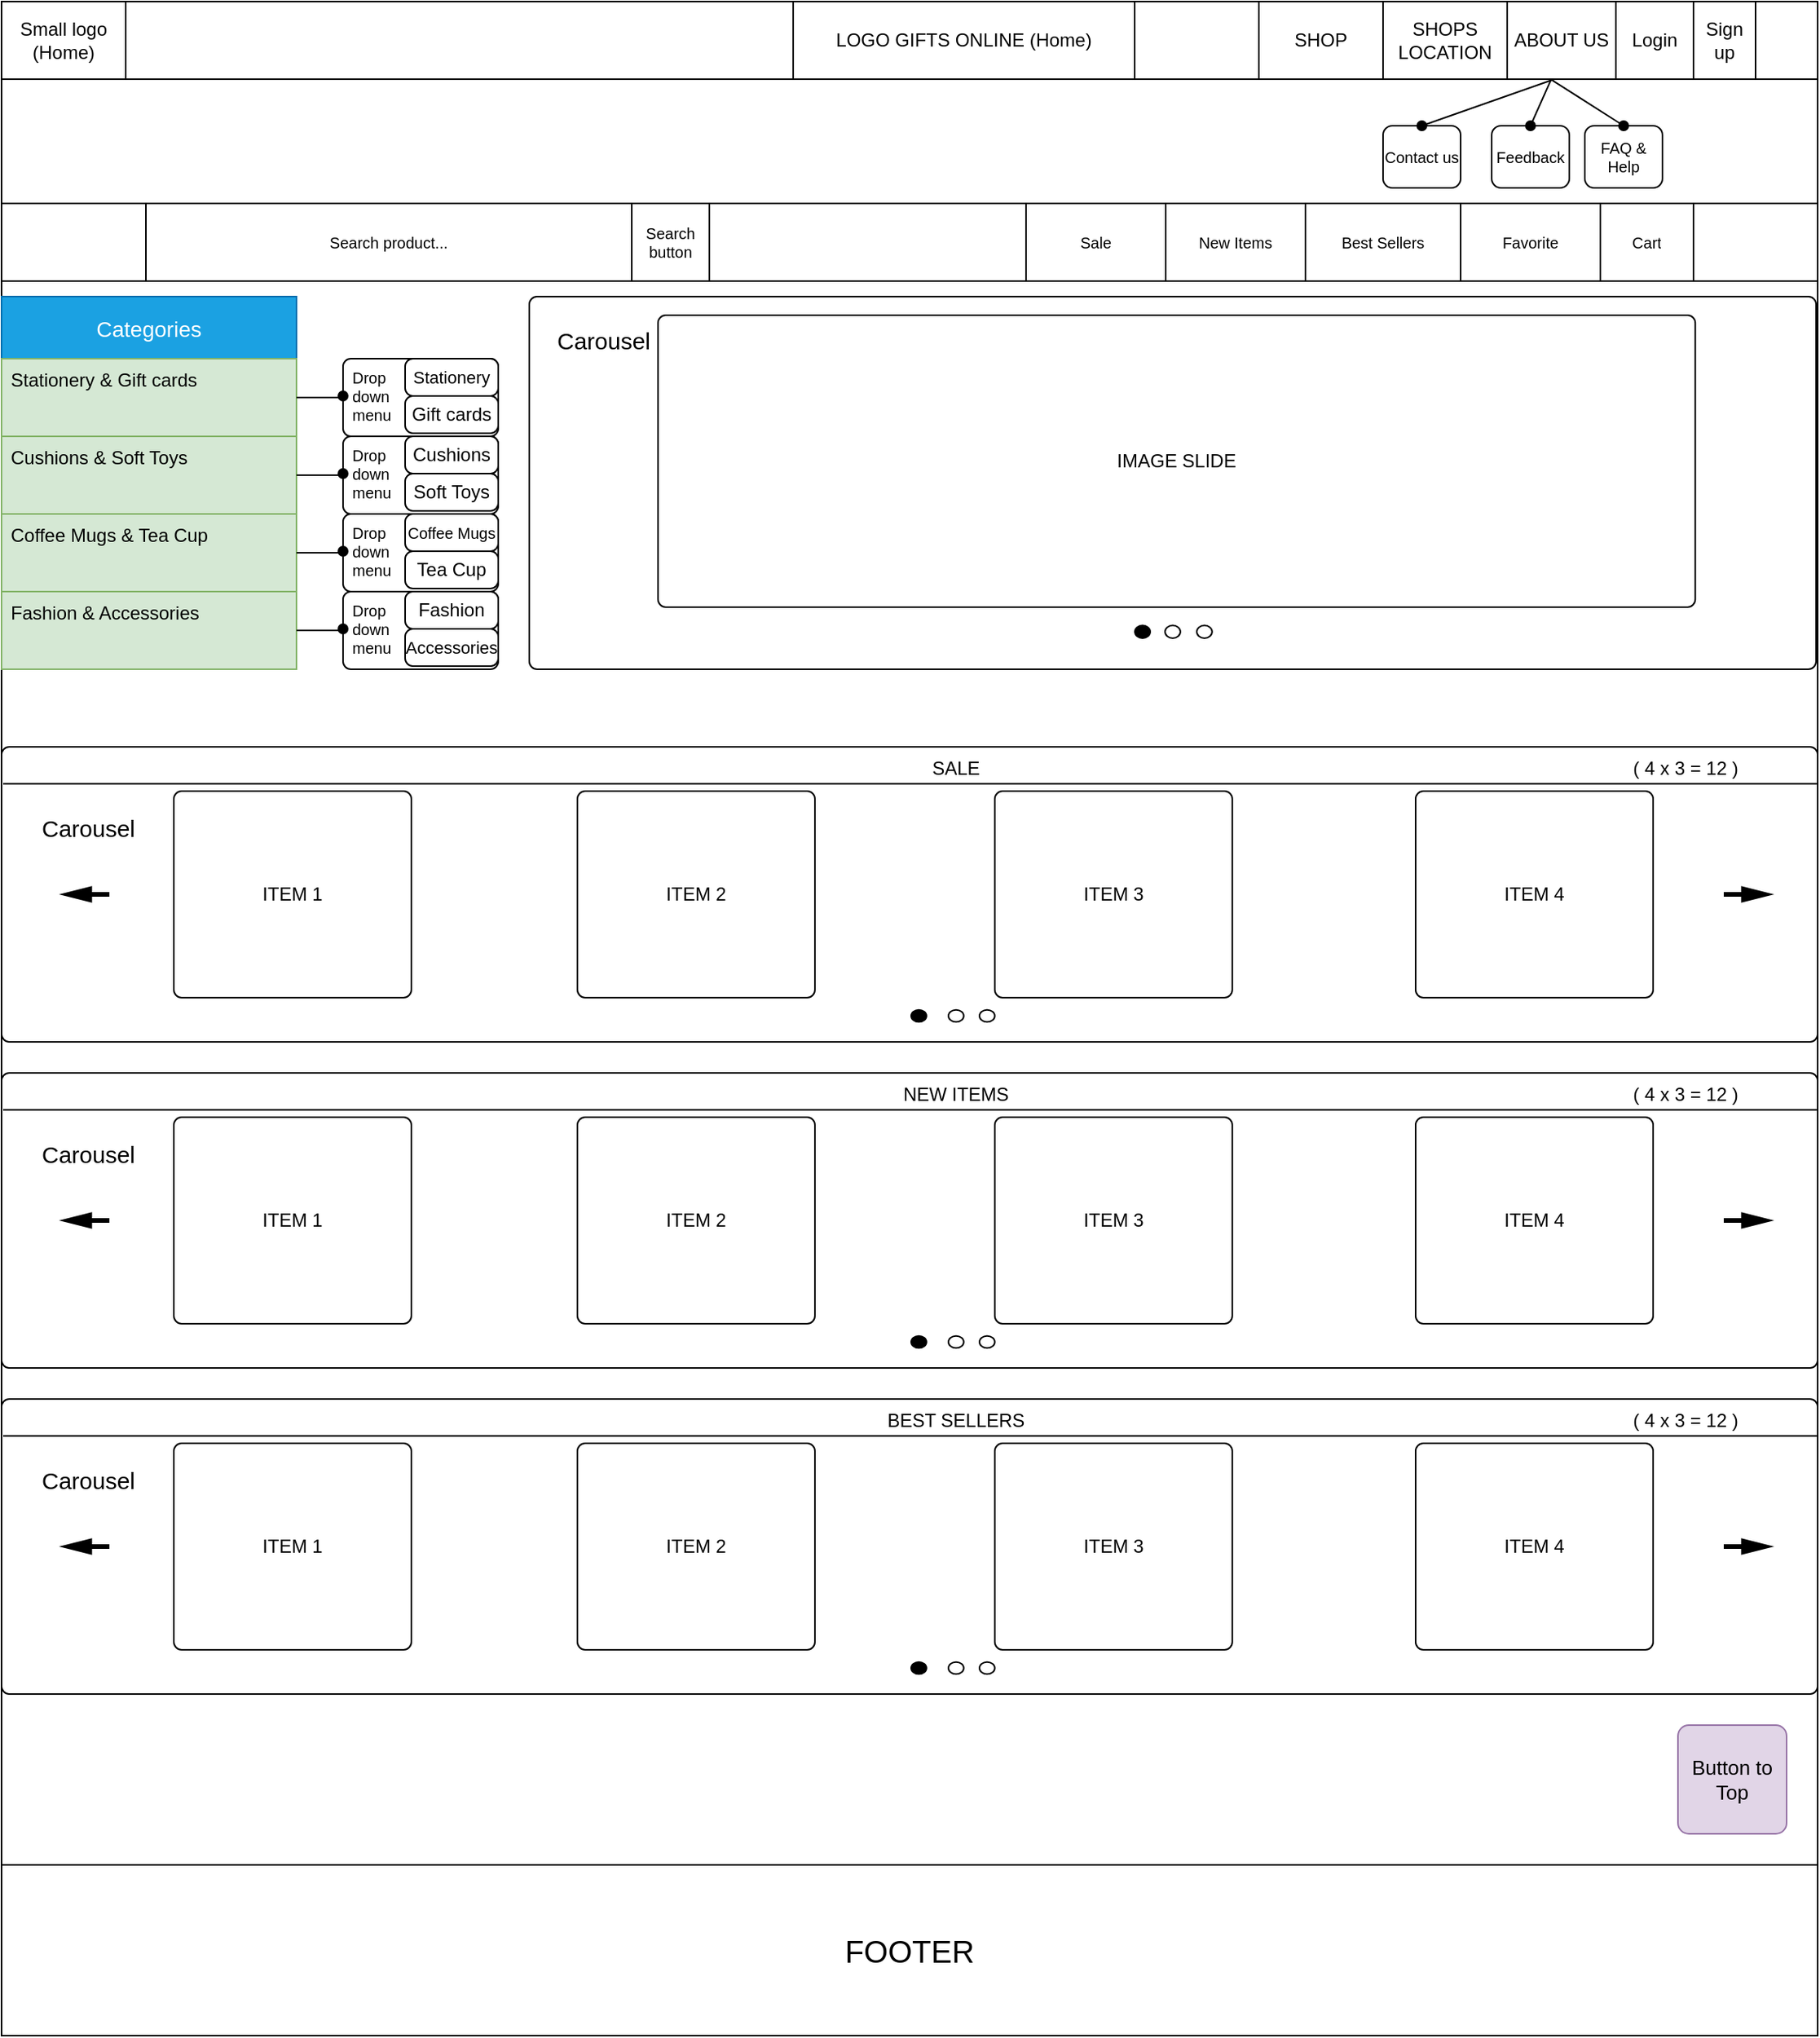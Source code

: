 <mxfile version="13.8.1" type="device" pages="2"><diagram id="VJmdu0UYpy8ZmTpHJTrL" name="Page-1"><mxGraphModel dx="1038" dy="1375" grid="1" gridSize="10" guides="1" tooltips="1" connect="1" arrows="1" fold="1" page="1" pageScale="1" pageWidth="1169" pageHeight="827" math="0" shadow="0"><root><mxCell id="0"/><mxCell id="1" parent="0"/><mxCell id="VrykFvPysEt1v_JvP2KH-2" value="" style="rounded=0;whiteSpace=wrap;html=1;" parent="1" vertex="1"><mxGeometry y="-10" width="1170" height="1260" as="geometry"/></mxCell><mxCell id="VrykFvPysEt1v_JvP2KH-56" value="Contact us" style="rounded=1;whiteSpace=wrap;html=1;fontSize=10;" parent="1" vertex="1"><mxGeometry x="890" y="70" width="50" height="40" as="geometry"/></mxCell><mxCell id="VrykFvPysEt1v_JvP2KH-58" value="Feedback" style="rounded=1;whiteSpace=wrap;html=1;fontSize=10;" parent="1" vertex="1"><mxGeometry x="960" y="70" width="50" height="40" as="geometry"/></mxCell><mxCell id="VrykFvPysEt1v_JvP2KH-59" value="FAQ &amp;amp; Help" style="rounded=1;whiteSpace=wrap;html=1;fontSize=10;" parent="1" vertex="1"><mxGeometry x="1020" y="70" width="50" height="40" as="geometry"/></mxCell><mxCell id="L1uZQfTZDFafWSPm8gdd-22" value="" style="endArrow=none;html=1;fontSize=10;startArrow=oval;startFill=1;exitX=0.5;exitY=0;exitDx=0;exitDy=0;entryX=0.855;entryY=1;entryDx=0;entryDy=0;entryPerimeter=0;" parent="1" source="VrykFvPysEt1v_JvP2KH-56" edge="1" target="JmgmaKnbYdNMWqsIsqLP-2"><mxGeometry width="50" height="50" relative="1" as="geometry"><mxPoint x="600" y="50" as="sourcePoint"/><mxPoint x="861.12" y="40.4" as="targetPoint"/></mxGeometry></mxCell><mxCell id="L1uZQfTZDFafWSPm8gdd-23" value="" style="endArrow=none;html=1;fontSize=10;startArrow=oval;startFill=1;exitX=0.5;exitY=0;exitDx=0;exitDy=0;entryX=0.854;entryY=1.016;entryDx=0;entryDy=0;entryPerimeter=0;" parent="1" source="VrykFvPysEt1v_JvP2KH-59" edge="1" target="JmgmaKnbYdNMWqsIsqLP-2"><mxGeometry width="50" height="50" relative="1" as="geometry"><mxPoint x="610" y="60" as="sourcePoint"/><mxPoint x="861.12" y="40.4" as="targetPoint"/></mxGeometry></mxCell><mxCell id="L1uZQfTZDFafWSPm8gdd-24" value="" style="endArrow=none;html=1;fontSize=10;startArrow=oval;startFill=1;exitX=0.5;exitY=0;exitDx=0;exitDy=0;entryX=0.853;entryY=1.016;entryDx=0;entryDy=0;entryPerimeter=0;" parent="1" source="VrykFvPysEt1v_JvP2KH-58" edge="1" target="JmgmaKnbYdNMWqsIsqLP-2"><mxGeometry width="50" height="50" relative="1" as="geometry"><mxPoint x="720" y="50" as="sourcePoint"/><mxPoint x="862.29" y="40.4" as="targetPoint"/></mxGeometry></mxCell><mxCell id="L1uZQfTZDFafWSPm8gdd-29" value="" style="rounded=1;absoluteArcSize=1;html=1;arcSize=10;fontSize=10;" parent="1" vertex="1"><mxGeometry x="340" y="180" width="829" height="240" as="geometry"/></mxCell><mxCell id="L1uZQfTZDFafWSPm8gdd-30" value="main" style="html=1;shape=mxgraph.er.anchor;whiteSpace=wrap;" parent="L1uZQfTZDFafWSPm8gdd-29" vertex="1"><mxGeometry width="414.5" height="240" as="geometry"/></mxCell><mxCell id="L1uZQfTZDFafWSPm8gdd-31" value="IMAGE SLIDE" style="rounded=1;absoluteArcSize=1;html=1;arcSize=10;whiteSpace=wrap;points=[];strokeColor=inherit;fillColor=inherit;" parent="L1uZQfTZDFafWSPm8gdd-29" vertex="1"><mxGeometry x="82.9" y="12" width="668.257" height="188.004" as="geometry"/></mxCell><mxCell id="L1uZQfTZDFafWSPm8gdd-42" value="Carousel" style="text;html=1;strokeColor=none;fillColor=none;align=center;verticalAlign=middle;whiteSpace=wrap;rounded=0;fontSize=15;" parent="L1uZQfTZDFafWSPm8gdd-29" vertex="1"><mxGeometry width="95.601" height="56.467" as="geometry"/></mxCell><mxCell id="L1uZQfTZDFafWSPm8gdd-45" value="" style="ellipse;whiteSpace=wrap;html=1;align=center;fontSize=10;fillColor=#000000;" parent="L1uZQfTZDFafWSPm8gdd-29" vertex="1"><mxGeometry x="390.12" y="211.76" width="9.88" height="8.24" as="geometry"/></mxCell><mxCell id="L1uZQfTZDFafWSPm8gdd-106" value="" style="ellipse;whiteSpace=wrap;html=1;align=center;fontSize=10;fillColor=#FFFFFF;" parent="L1uZQfTZDFafWSPm8gdd-29" vertex="1"><mxGeometry x="409.56" y="211.76" width="9.88" height="8.24" as="geometry"/></mxCell><mxCell id="L1uZQfTZDFafWSPm8gdd-107" value="" style="ellipse;whiteSpace=wrap;html=1;align=center;fontSize=10;fillColor=#FFFFFF;" parent="L1uZQfTZDFafWSPm8gdd-29" vertex="1"><mxGeometry x="430.0" y="211.76" width="9.88" height="8.24" as="geometry"/></mxCell><mxCell id="L1uZQfTZDFafWSPm8gdd-50" value="Categories" style="swimlane;fontStyle=0;childLayout=stackLayout;horizontal=1;startSize=40;horizontalStack=0;resizeParent=1;resizeParentMax=0;resizeLast=0;collapsible=0;marginBottom=0;align=center;fontSize=14;fillColor=#1ba1e2;strokeColor=#006EAF;fontColor=#ffffff;dropTarget=1;container=0;snapToPoint=0;connectable=1;pointerEvents=1;comic=0;deletable=1;resizeWidth=0;" parent="1" vertex="1"><mxGeometry y="180" width="190" height="240" as="geometry"><mxRectangle y="180" width="50" height="26" as="alternateBounds"/></mxGeometry></mxCell><mxCell id="L1uZQfTZDFafWSPm8gdd-51" value="Stationery &amp; Gift cards" style="text;strokeColor=#82b366;fillColor=#d5e8d4;spacingLeft=4;spacingRight=4;overflow=hidden;rotatable=0;points=[[0,0.5],[1,0.5]];portConstraint=eastwest;fontSize=12;" parent="L1uZQfTZDFafWSPm8gdd-50" vertex="1"><mxGeometry y="40" width="190" height="50" as="geometry"/></mxCell><mxCell id="L1uZQfTZDFafWSPm8gdd-52" value="Cushions &amp; Soft Toys" style="text;strokeColor=#82b366;fillColor=#d5e8d4;spacingLeft=4;spacingRight=4;overflow=hidden;rotatable=0;points=[[0,0.5],[1,0.5]];portConstraint=eastwest;fontSize=12;" parent="L1uZQfTZDFafWSPm8gdd-50" vertex="1"><mxGeometry y="90" width="190" height="50" as="geometry"/></mxCell><mxCell id="L1uZQfTZDFafWSPm8gdd-53" value="Coffee Mugs &amp; Tea Cup" style="text;strokeColor=#82b366;fillColor=#d5e8d4;spacingLeft=4;spacingRight=4;overflow=hidden;rotatable=0;points=[[0,0.5],[1,0.5]];portConstraint=eastwest;fontSize=12;" parent="L1uZQfTZDFafWSPm8gdd-50" vertex="1"><mxGeometry y="140" width="190" height="50" as="geometry"/></mxCell><mxCell id="L1uZQfTZDFafWSPm8gdd-54" value="Fashion &amp; Accessories" style="text;strokeColor=#82b366;fillColor=#d5e8d4;spacingLeft=4;spacingRight=4;overflow=hidden;rotatable=0;points=[[0,0.5],[1,0.5]];portConstraint=eastwest;fontSize=12;" parent="L1uZQfTZDFafWSPm8gdd-50" vertex="1"><mxGeometry y="190" width="190" height="50" as="geometry"/></mxCell><mxCell id="L1uZQfTZDFafWSPm8gdd-76" value="" style="rounded=1;absoluteArcSize=1;html=1;arcSize=10;fontSize=10;" parent="1" vertex="1"><mxGeometry y="470" width="1170" height="190" as="geometry"/></mxCell><mxCell id="L1uZQfTZDFafWSPm8gdd-77" value="" style="html=1;shape=mxgraph.er.anchor;whiteSpace=wrap;" parent="L1uZQfTZDFafWSPm8gdd-76" vertex="1"><mxGeometry width="585.0" height="190" as="geometry"/></mxCell><mxCell id="L1uZQfTZDFafWSPm8gdd-78" value="ITEM 1" style="rounded=1;absoluteArcSize=1;html=1;arcSize=10;whiteSpace=wrap;points=[];strokeColor=inherit;fillColor=inherit;" parent="L1uZQfTZDFafWSPm8gdd-76" vertex="1"><mxGeometry x="111" y="28.5" width="153" height="133" as="geometry"/></mxCell><mxCell id="L1uZQfTZDFafWSPm8gdd-79" value="Carousel" style="text;html=1;strokeColor=none;fillColor=none;align=center;verticalAlign=middle;whiteSpace=wrap;rounded=0;fontSize=15;" parent="L1uZQfTZDFafWSPm8gdd-76" vertex="1"><mxGeometry x="1" y="28.5" width="110" height="47.5" as="geometry"/></mxCell><mxCell id="L1uZQfTZDFafWSPm8gdd-83" value="" style="html=1;shadow=0;dashed=0;align=center;verticalAlign=middle;shape=mxgraph.arrows2.arrow;dy=0.8;dx=18.8;notch=0;fillColor=#000000;fontSize=15;" parent="L1uZQfTZDFafWSPm8gdd-76" vertex="1"><mxGeometry x="1110" y="90.25" width="30" height="9.5" as="geometry"/></mxCell><mxCell id="L1uZQfTZDFafWSPm8gdd-84" value="" style="html=1;shadow=0;dashed=0;align=center;verticalAlign=middle;shape=mxgraph.arrows2.arrow;dy=0.8;dx=18.8;notch=0;fillColor=#000000;fontSize=15;rotation=-180;" parent="L1uZQfTZDFafWSPm8gdd-76" vertex="1"><mxGeometry x="39" y="90.25" width="30" height="9.5" as="geometry"/></mxCell><mxCell id="L1uZQfTZDFafWSPm8gdd-122" value="" style="ellipse;whiteSpace=wrap;html=1;align=center;fontSize=10;fillColor=#000000;" parent="L1uZQfTZDFafWSPm8gdd-76" vertex="1"><mxGeometry x="586" y="169.319" width="9.88" height="7.828" as="geometry"/></mxCell><mxCell id="L1uZQfTZDFafWSPm8gdd-123" value="" style="ellipse;whiteSpace=wrap;html=1;align=center;fontSize=10;fillColor=#FFFFFF;" parent="L1uZQfTZDFafWSPm8gdd-76" vertex="1"><mxGeometry x="610" y="169.319" width="9.88" height="7.828" as="geometry"/></mxCell><mxCell id="L1uZQfTZDFafWSPm8gdd-124" value="" style="ellipse;whiteSpace=wrap;html=1;align=center;fontSize=10;fillColor=#FFFFFF;" parent="L1uZQfTZDFafWSPm8gdd-76" vertex="1"><mxGeometry x="630" y="169.319" width="9.88" height="7.828" as="geometry"/></mxCell><mxCell id="L1uZQfTZDFafWSPm8gdd-125" value="ITEM 2" style="rounded=1;absoluteArcSize=1;html=1;arcSize=10;whiteSpace=wrap;points=[];strokeColor=inherit;fillColor=inherit;" parent="L1uZQfTZDFafWSPm8gdd-76" vertex="1"><mxGeometry x="371" y="28.5" width="153" height="133" as="geometry"/></mxCell><mxCell id="L1uZQfTZDFafWSPm8gdd-126" value="ITEM 3" style="rounded=1;absoluteArcSize=1;html=1;arcSize=10;whiteSpace=wrap;points=[];strokeColor=inherit;fillColor=inherit;" parent="L1uZQfTZDFafWSPm8gdd-76" vertex="1"><mxGeometry x="639.88" y="28.5" width="153" height="133" as="geometry"/></mxCell><mxCell id="L1uZQfTZDFafWSPm8gdd-127" value="ITEM 4" style="rounded=1;absoluteArcSize=1;html=1;arcSize=10;whiteSpace=wrap;points=[];strokeColor=inherit;fillColor=inherit;" parent="L1uZQfTZDFafWSPm8gdd-76" vertex="1"><mxGeometry x="911" y="28.5" width="153" height="133" as="geometry"/></mxCell><mxCell id="L1uZQfTZDFafWSPm8gdd-128" value="" style="line;strokeWidth=1;rotatable=0;dashed=0;labelPosition=right;align=left;verticalAlign=middle;spacingTop=0;spacingLeft=6;points=[];portConstraint=eastwest;fillColor=#FFFFFF;fontSize=10;" parent="L1uZQfTZDFafWSPm8gdd-76" vertex="1"><mxGeometry x="1" y="19" width="1169" height="9.5" as="geometry"/></mxCell><mxCell id="L1uZQfTZDFafWSPm8gdd-129" value="SALE" style="text;strokeColor=none;fillColor=none;spacingLeft=4;spacingRight=4;overflow=hidden;rotatable=0;points=[[0,0.5],[1,0.5]];portConstraint=eastwest;fontSize=12;align=center;" parent="L1uZQfTZDFafWSPm8gdd-76" vertex="1"><mxGeometry x="514.94" width="200" height="19" as="geometry"/></mxCell><mxCell id="L1uZQfTZDFafWSPm8gdd-144" value="( 4 x 3 = 12 )" style="text;strokeColor=none;fillColor=none;spacingLeft=4;spacingRight=4;overflow=hidden;rotatable=0;points=[[0,0.5],[1,0.5]];portConstraint=eastwest;fontSize=12;align=center;" parent="L1uZQfTZDFafWSPm8gdd-76" vertex="1"><mxGeometry x="1000" width="170" height="19" as="geometry"/></mxCell><mxCell id="L1uZQfTZDFafWSPm8gdd-88" value="" style="rounded=1;absoluteArcSize=1;html=1;arcSize=10;fillColor=#FFFFFF;fontSize=15;" parent="1" vertex="1"><mxGeometry x="220" y="220" width="100" height="50" as="geometry"/></mxCell><mxCell id="L1uZQfTZDFafWSPm8gdd-89" value="" style="html=1;shape=mxgraph.er.anchor;whiteSpace=wrap;" parent="L1uZQfTZDFafWSPm8gdd-88" vertex="1"><mxGeometry width="50" height="48" as="geometry"/></mxCell><mxCell id="L1uZQfTZDFafWSPm8gdd-90" value="Stationery" style="rounded=1;absoluteArcSize=1;html=1;arcSize=10;whiteSpace=wrap;points=[];strokeColor=inherit;fillColor=inherit;fontSize=11;" parent="L1uZQfTZDFafWSPm8gdd-88" vertex="1"><mxGeometry x="40" width="60" height="24" as="geometry"/></mxCell><mxCell id="L1uZQfTZDFafWSPm8gdd-91" value="Gift cards" style="rounded=1;absoluteArcSize=1;html=1;arcSize=10;whiteSpace=wrap;points=[];strokeColor=inherit;fillColor=inherit;" parent="L1uZQfTZDFafWSPm8gdd-88" vertex="1"><mxGeometry x="40" y="24" width="60" height="24" as="geometry"/></mxCell><mxCell id="L1uZQfTZDFafWSPm8gdd-94" value="Drop down menu" style="text;strokeColor=none;fillColor=none;spacingLeft=4;spacingRight=4;overflow=hidden;rotatable=0;points=[[0,0.5],[1,0.5]];portConstraint=eastwest;fontSize=10;align=left;whiteSpace=wrap;" parent="L1uZQfTZDFafWSPm8gdd-88" vertex="1"><mxGeometry width="40" height="48" as="geometry"/></mxCell><mxCell id="L1uZQfTZDFafWSPm8gdd-97" value="" style="rounded=1;absoluteArcSize=1;html=1;arcSize=10;fillColor=#FFFFFF;fontSize=15;" parent="1" vertex="1"><mxGeometry x="220" y="270" width="100" height="50" as="geometry"/></mxCell><mxCell id="L1uZQfTZDFafWSPm8gdd-98" value="" style="html=1;shape=mxgraph.er.anchor;whiteSpace=wrap;" parent="L1uZQfTZDFafWSPm8gdd-97" vertex="1"><mxGeometry width="50" height="48" as="geometry"/></mxCell><mxCell id="L1uZQfTZDFafWSPm8gdd-99" value="Cushions" style="rounded=1;absoluteArcSize=1;html=1;arcSize=10;whiteSpace=wrap;points=[];strokeColor=inherit;fillColor=inherit;" parent="L1uZQfTZDFafWSPm8gdd-97" vertex="1"><mxGeometry x="40" width="60" height="24" as="geometry"/></mxCell><mxCell id="L1uZQfTZDFafWSPm8gdd-100" value="Soft Toys" style="rounded=1;absoluteArcSize=1;html=1;arcSize=10;whiteSpace=wrap;points=[];strokeColor=inherit;fillColor=inherit;" parent="L1uZQfTZDFafWSPm8gdd-97" vertex="1"><mxGeometry x="40" y="24" width="60" height="24" as="geometry"/></mxCell><mxCell id="L1uZQfTZDFafWSPm8gdd-101" value="Drop down menu" style="text;strokeColor=none;fillColor=none;spacingLeft=4;spacingRight=4;overflow=hidden;rotatable=0;points=[[0,0.5],[1,0.5]];portConstraint=eastwest;fontSize=10;align=left;whiteSpace=wrap;" parent="L1uZQfTZDFafWSPm8gdd-97" vertex="1"><mxGeometry width="40" height="48" as="geometry"/></mxCell><mxCell id="L1uZQfTZDFafWSPm8gdd-104" style="edgeStyle=orthogonalEdgeStyle;rounded=0;orthogonalLoop=1;jettySize=auto;html=1;exitX=1;exitY=0.5;exitDx=0;exitDy=0;entryX=0;entryY=0.5;entryDx=0;entryDy=0;startArrow=none;startFill=0;endArrow=oval;endFill=1;fontSize=10;" parent="1" source="L1uZQfTZDFafWSPm8gdd-52" target="L1uZQfTZDFafWSPm8gdd-101" edge="1"><mxGeometry relative="1" as="geometry"/></mxCell><mxCell id="L1uZQfTZDFafWSPm8gdd-109" value="" style="rounded=1;absoluteArcSize=1;html=1;arcSize=10;fillColor=#FFFFFF;fontSize=15;" parent="1" vertex="1"><mxGeometry x="220" y="320" width="100" height="50" as="geometry"/></mxCell><mxCell id="L1uZQfTZDFafWSPm8gdd-110" value="" style="html=1;shape=mxgraph.er.anchor;whiteSpace=wrap;" parent="L1uZQfTZDFafWSPm8gdd-109" vertex="1"><mxGeometry width="50" height="48" as="geometry"/></mxCell><mxCell id="L1uZQfTZDFafWSPm8gdd-111" value="Coffee Mugs" style="rounded=1;absoluteArcSize=1;html=1;arcSize=10;whiteSpace=wrap;points=[];strokeColor=inherit;fillColor=inherit;fontSize=10;" parent="L1uZQfTZDFafWSPm8gdd-109" vertex="1"><mxGeometry x="40" width="60" height="24" as="geometry"/></mxCell><mxCell id="L1uZQfTZDFafWSPm8gdd-112" value="Tea Cup" style="rounded=1;absoluteArcSize=1;html=1;arcSize=10;whiteSpace=wrap;points=[];strokeColor=inherit;fillColor=inherit;" parent="L1uZQfTZDFafWSPm8gdd-109" vertex="1"><mxGeometry x="40" y="24" width="60" height="24" as="geometry"/></mxCell><mxCell id="L1uZQfTZDFafWSPm8gdd-113" value="Drop down menu" style="text;strokeColor=none;fillColor=none;spacingLeft=4;spacingRight=4;overflow=hidden;rotatable=0;points=[[0,0.5],[1,0.5]];portConstraint=eastwest;fontSize=10;align=left;whiteSpace=wrap;" parent="L1uZQfTZDFafWSPm8gdd-109" vertex="1"><mxGeometry width="40" height="48" as="geometry"/></mxCell><mxCell id="L1uZQfTZDFafWSPm8gdd-114" value="" style="rounded=1;absoluteArcSize=1;html=1;arcSize=10;fillColor=#FFFFFF;fontSize=15;" parent="1" vertex="1"><mxGeometry x="220" y="370" width="100" height="50" as="geometry"/></mxCell><mxCell id="L1uZQfTZDFafWSPm8gdd-115" value="" style="html=1;shape=mxgraph.er.anchor;whiteSpace=wrap;" parent="L1uZQfTZDFafWSPm8gdd-114" vertex="1"><mxGeometry width="50" height="48" as="geometry"/></mxCell><mxCell id="L1uZQfTZDFafWSPm8gdd-116" value="Fashion" style="rounded=1;absoluteArcSize=1;html=1;arcSize=10;whiteSpace=wrap;points=[];strokeColor=inherit;fillColor=inherit;" parent="L1uZQfTZDFafWSPm8gdd-114" vertex="1"><mxGeometry x="40" width="60" height="24" as="geometry"/></mxCell><mxCell id="L1uZQfTZDFafWSPm8gdd-117" value="&lt;font style=&quot;font-size: 11px&quot;&gt;Accessories&lt;/font&gt;" style="rounded=1;absoluteArcSize=1;html=1;arcSize=10;whiteSpace=wrap;points=[];strokeColor=inherit;fillColor=inherit;" parent="L1uZQfTZDFafWSPm8gdd-114" vertex="1"><mxGeometry x="40" y="24" width="60" height="24" as="geometry"/></mxCell><mxCell id="L1uZQfTZDFafWSPm8gdd-118" value="Drop down menu" style="text;strokeColor=none;fillColor=none;spacingLeft=4;spacingRight=4;overflow=hidden;rotatable=0;points=[[0,0.5],[1,0.5]];portConstraint=eastwest;fontSize=10;align=left;whiteSpace=wrap;" parent="L1uZQfTZDFafWSPm8gdd-114" vertex="1"><mxGeometry width="40" height="48" as="geometry"/></mxCell><mxCell id="L1uZQfTZDFafWSPm8gdd-119" style="edgeStyle=orthogonalEdgeStyle;rounded=0;orthogonalLoop=1;jettySize=auto;html=1;exitX=1;exitY=0.5;exitDx=0;exitDy=0;entryX=0;entryY=0.5;entryDx=0;entryDy=0;startArrow=none;startFill=0;endArrow=oval;endFill=1;fontSize=10;" parent="1" source="L1uZQfTZDFafWSPm8gdd-51" target="L1uZQfTZDFafWSPm8gdd-94" edge="1"><mxGeometry relative="1" as="geometry"/></mxCell><mxCell id="L1uZQfTZDFafWSPm8gdd-120" style="edgeStyle=orthogonalEdgeStyle;rounded=0;orthogonalLoop=1;jettySize=auto;html=1;exitX=1;exitY=0.5;exitDx=0;exitDy=0;entryX=0;entryY=0.5;entryDx=0;entryDy=0;startArrow=none;startFill=0;endArrow=oval;endFill=1;fontSize=10;" parent="1" source="L1uZQfTZDFafWSPm8gdd-53" target="L1uZQfTZDFafWSPm8gdd-113" edge="1"><mxGeometry relative="1" as="geometry"/></mxCell><mxCell id="L1uZQfTZDFafWSPm8gdd-121" style="edgeStyle=orthogonalEdgeStyle;rounded=0;orthogonalLoop=1;jettySize=auto;html=1;exitX=1;exitY=0.5;exitDx=0;exitDy=0;entryX=0;entryY=0.5;entryDx=0;entryDy=0;startArrow=none;startFill=0;endArrow=oval;endFill=1;fontSize=10;" parent="1" source="L1uZQfTZDFafWSPm8gdd-54" target="L1uZQfTZDFafWSPm8gdd-118" edge="1"><mxGeometry relative="1" as="geometry"/></mxCell><mxCell id="L1uZQfTZDFafWSPm8gdd-145" value="" style="rounded=1;absoluteArcSize=1;html=1;arcSize=10;fontSize=10;" parent="1" vertex="1"><mxGeometry y="680" width="1170" height="190" as="geometry"/></mxCell><mxCell id="L1uZQfTZDFafWSPm8gdd-146" value="" style="html=1;shape=mxgraph.er.anchor;whiteSpace=wrap;" parent="L1uZQfTZDFafWSPm8gdd-145" vertex="1"><mxGeometry width="585.0" height="190" as="geometry"/></mxCell><mxCell id="L1uZQfTZDFafWSPm8gdd-147" value="ITEM 1" style="rounded=1;absoluteArcSize=1;html=1;arcSize=10;whiteSpace=wrap;points=[];strokeColor=inherit;fillColor=inherit;" parent="L1uZQfTZDFafWSPm8gdd-145" vertex="1"><mxGeometry x="111" y="28.5" width="153" height="133" as="geometry"/></mxCell><mxCell id="L1uZQfTZDFafWSPm8gdd-148" value="Carousel" style="text;html=1;strokeColor=none;fillColor=none;align=center;verticalAlign=middle;whiteSpace=wrap;rounded=0;fontSize=15;" parent="L1uZQfTZDFafWSPm8gdd-145" vertex="1"><mxGeometry x="1" y="28.5" width="110" height="47.5" as="geometry"/></mxCell><mxCell id="L1uZQfTZDFafWSPm8gdd-149" value="" style="html=1;shadow=0;dashed=0;align=center;verticalAlign=middle;shape=mxgraph.arrows2.arrow;dy=0.8;dx=18.8;notch=0;fillColor=#000000;fontSize=15;" parent="L1uZQfTZDFafWSPm8gdd-145" vertex="1"><mxGeometry x="1110" y="90.25" width="30" height="9.5" as="geometry"/></mxCell><mxCell id="L1uZQfTZDFafWSPm8gdd-150" value="" style="html=1;shadow=0;dashed=0;align=center;verticalAlign=middle;shape=mxgraph.arrows2.arrow;dy=0.8;dx=18.8;notch=0;fillColor=#000000;fontSize=15;rotation=-180;" parent="L1uZQfTZDFafWSPm8gdd-145" vertex="1"><mxGeometry x="39" y="90.25" width="30" height="9.5" as="geometry"/></mxCell><mxCell id="L1uZQfTZDFafWSPm8gdd-151" value="" style="ellipse;whiteSpace=wrap;html=1;align=center;fontSize=10;fillColor=#000000;" parent="L1uZQfTZDFafWSPm8gdd-145" vertex="1"><mxGeometry x="586" y="169.319" width="9.88" height="7.828" as="geometry"/></mxCell><mxCell id="L1uZQfTZDFafWSPm8gdd-152" value="" style="ellipse;whiteSpace=wrap;html=1;align=center;fontSize=10;fillColor=#FFFFFF;" parent="L1uZQfTZDFafWSPm8gdd-145" vertex="1"><mxGeometry x="610" y="169.319" width="9.88" height="7.828" as="geometry"/></mxCell><mxCell id="L1uZQfTZDFafWSPm8gdd-153" value="" style="ellipse;whiteSpace=wrap;html=1;align=center;fontSize=10;fillColor=#FFFFFF;" parent="L1uZQfTZDFafWSPm8gdd-145" vertex="1"><mxGeometry x="630" y="169.319" width="9.88" height="7.828" as="geometry"/></mxCell><mxCell id="L1uZQfTZDFafWSPm8gdd-154" value="ITEM 2" style="rounded=1;absoluteArcSize=1;html=1;arcSize=10;whiteSpace=wrap;points=[];strokeColor=inherit;fillColor=inherit;" parent="L1uZQfTZDFafWSPm8gdd-145" vertex="1"><mxGeometry x="371" y="28.5" width="153" height="133" as="geometry"/></mxCell><mxCell id="L1uZQfTZDFafWSPm8gdd-155" value="ITEM 3" style="rounded=1;absoluteArcSize=1;html=1;arcSize=10;whiteSpace=wrap;points=[];strokeColor=inherit;fillColor=inherit;" parent="L1uZQfTZDFafWSPm8gdd-145" vertex="1"><mxGeometry x="639.88" y="28.5" width="153" height="133" as="geometry"/></mxCell><mxCell id="L1uZQfTZDFafWSPm8gdd-156" value="ITEM 4" style="rounded=1;absoluteArcSize=1;html=1;arcSize=10;whiteSpace=wrap;points=[];strokeColor=inherit;fillColor=inherit;" parent="L1uZQfTZDFafWSPm8gdd-145" vertex="1"><mxGeometry x="911" y="28.5" width="153" height="133" as="geometry"/></mxCell><mxCell id="L1uZQfTZDFafWSPm8gdd-157" value="" style="line;strokeWidth=1;rotatable=0;dashed=0;labelPosition=right;align=left;verticalAlign=middle;spacingTop=0;spacingLeft=6;points=[];portConstraint=eastwest;fillColor=#FFFFFF;fontSize=10;" parent="L1uZQfTZDFafWSPm8gdd-145" vertex="1"><mxGeometry x="1" y="19" width="1169" height="9.5" as="geometry"/></mxCell><mxCell id="L1uZQfTZDFafWSPm8gdd-158" value="NEW ITEMS" style="text;strokeColor=none;fillColor=none;spacingLeft=4;spacingRight=4;overflow=hidden;rotatable=0;points=[[0,0.5],[1,0.5]];portConstraint=eastwest;fontSize=12;align=center;" parent="L1uZQfTZDFafWSPm8gdd-145" vertex="1"><mxGeometry x="514.94" width="200" height="19" as="geometry"/></mxCell><mxCell id="L1uZQfTZDFafWSPm8gdd-159" value="( 4 x 3 = 12 )" style="text;strokeColor=none;fillColor=none;spacingLeft=4;spacingRight=4;overflow=hidden;rotatable=0;points=[[0,0.5],[1,0.5]];portConstraint=eastwest;fontSize=12;align=center;" parent="L1uZQfTZDFafWSPm8gdd-145" vertex="1"><mxGeometry x="1000" width="170" height="19" as="geometry"/></mxCell><mxCell id="L1uZQfTZDFafWSPm8gdd-160" value="" style="rounded=1;absoluteArcSize=1;html=1;arcSize=10;fontSize=10;" parent="1" vertex="1"><mxGeometry y="890" width="1170" height="190" as="geometry"/></mxCell><mxCell id="L1uZQfTZDFafWSPm8gdd-161" value="" style="html=1;shape=mxgraph.er.anchor;whiteSpace=wrap;" parent="L1uZQfTZDFafWSPm8gdd-160" vertex="1"><mxGeometry width="585.0" height="190" as="geometry"/></mxCell><mxCell id="L1uZQfTZDFafWSPm8gdd-162" value="ITEM 1" style="rounded=1;absoluteArcSize=1;html=1;arcSize=10;whiteSpace=wrap;points=[];strokeColor=inherit;fillColor=inherit;" parent="L1uZQfTZDFafWSPm8gdd-160" vertex="1"><mxGeometry x="111" y="28.5" width="153" height="133" as="geometry"/></mxCell><mxCell id="L1uZQfTZDFafWSPm8gdd-163" value="Carousel" style="text;html=1;strokeColor=none;fillColor=none;align=center;verticalAlign=middle;whiteSpace=wrap;rounded=0;fontSize=15;" parent="L1uZQfTZDFafWSPm8gdd-160" vertex="1"><mxGeometry x="1" y="28.5" width="110" height="47.5" as="geometry"/></mxCell><mxCell id="L1uZQfTZDFafWSPm8gdd-164" value="" style="html=1;shadow=0;dashed=0;align=center;verticalAlign=middle;shape=mxgraph.arrows2.arrow;dy=0.8;dx=18.8;notch=0;fillColor=#000000;fontSize=15;" parent="L1uZQfTZDFafWSPm8gdd-160" vertex="1"><mxGeometry x="1110" y="90.25" width="30" height="9.5" as="geometry"/></mxCell><mxCell id="L1uZQfTZDFafWSPm8gdd-165" value="" style="html=1;shadow=0;dashed=0;align=center;verticalAlign=middle;shape=mxgraph.arrows2.arrow;dy=0.8;dx=18.8;notch=0;fillColor=#000000;fontSize=15;rotation=-180;" parent="L1uZQfTZDFafWSPm8gdd-160" vertex="1"><mxGeometry x="39" y="90.25" width="30" height="9.5" as="geometry"/></mxCell><mxCell id="L1uZQfTZDFafWSPm8gdd-166" value="" style="ellipse;whiteSpace=wrap;html=1;align=center;fontSize=10;fillColor=#000000;" parent="L1uZQfTZDFafWSPm8gdd-160" vertex="1"><mxGeometry x="586" y="169.319" width="9.88" height="7.828" as="geometry"/></mxCell><mxCell id="L1uZQfTZDFafWSPm8gdd-167" value="" style="ellipse;whiteSpace=wrap;html=1;align=center;fontSize=10;fillColor=#FFFFFF;" parent="L1uZQfTZDFafWSPm8gdd-160" vertex="1"><mxGeometry x="610" y="169.319" width="9.88" height="7.828" as="geometry"/></mxCell><mxCell id="L1uZQfTZDFafWSPm8gdd-168" value="" style="ellipse;whiteSpace=wrap;html=1;align=center;fontSize=10;fillColor=#FFFFFF;" parent="L1uZQfTZDFafWSPm8gdd-160" vertex="1"><mxGeometry x="630" y="169.319" width="9.88" height="7.828" as="geometry"/></mxCell><mxCell id="L1uZQfTZDFafWSPm8gdd-169" value="ITEM 2" style="rounded=1;absoluteArcSize=1;html=1;arcSize=10;whiteSpace=wrap;points=[];strokeColor=inherit;fillColor=inherit;" parent="L1uZQfTZDFafWSPm8gdd-160" vertex="1"><mxGeometry x="371" y="28.5" width="153" height="133" as="geometry"/></mxCell><mxCell id="L1uZQfTZDFafWSPm8gdd-170" value="ITEM 3" style="rounded=1;absoluteArcSize=1;html=1;arcSize=10;whiteSpace=wrap;points=[];strokeColor=inherit;fillColor=inherit;" parent="L1uZQfTZDFafWSPm8gdd-160" vertex="1"><mxGeometry x="639.88" y="28.5" width="153" height="133" as="geometry"/></mxCell><mxCell id="L1uZQfTZDFafWSPm8gdd-171" value="ITEM 4" style="rounded=1;absoluteArcSize=1;html=1;arcSize=10;whiteSpace=wrap;points=[];strokeColor=inherit;fillColor=inherit;" parent="L1uZQfTZDFafWSPm8gdd-160" vertex="1"><mxGeometry x="911" y="28.5" width="153" height="133" as="geometry"/></mxCell><mxCell id="L1uZQfTZDFafWSPm8gdd-172" value="" style="line;strokeWidth=1;rotatable=0;dashed=0;labelPosition=right;align=left;verticalAlign=middle;spacingTop=0;spacingLeft=6;points=[];portConstraint=eastwest;fillColor=#FFFFFF;fontSize=10;" parent="L1uZQfTZDFafWSPm8gdd-160" vertex="1"><mxGeometry x="1" y="19" width="1169" height="9.5" as="geometry"/></mxCell><mxCell id="L1uZQfTZDFafWSPm8gdd-173" value="BEST SELLERS" style="text;strokeColor=none;fillColor=none;spacingLeft=4;spacingRight=4;overflow=hidden;rotatable=0;points=[[0,0.5],[1,0.5]];portConstraint=eastwest;fontSize=12;align=center;" parent="L1uZQfTZDFafWSPm8gdd-160" vertex="1"><mxGeometry x="514.94" width="200" height="19" as="geometry"/></mxCell><mxCell id="L1uZQfTZDFafWSPm8gdd-174" value="( 4 x 3 = 12 )" style="text;strokeColor=none;fillColor=none;spacingLeft=4;spacingRight=4;overflow=hidden;rotatable=0;points=[[0,0.5],[1,0.5]];portConstraint=eastwest;fontSize=12;align=center;" parent="L1uZQfTZDFafWSPm8gdd-160" vertex="1"><mxGeometry x="1000" width="170" height="19" as="geometry"/></mxCell><mxCell id="L1uZQfTZDFafWSPm8gdd-175" value="FOOTER" style="whiteSpace=wrap;html=1;align=center;comic=0;fillColor=#FFFFFF;fontSize=20;" parent="1" vertex="1"><mxGeometry y="1190" width="1170" height="110" as="geometry"/></mxCell><mxCell id="L1uZQfTZDFafWSPm8gdd-176" value="Button to Top" style="rounded=1;arcSize=10;whiteSpace=wrap;html=1;align=center;comic=0;fillColor=#e1d5e7;fontSize=13;strokeColor=#9673a6;" parent="1" vertex="1"><mxGeometry x="1080" y="1100" width="70" height="70" as="geometry"/></mxCell><mxCell id="JmgmaKnbYdNMWqsIsqLP-1" value="" style="shape=table;html=1;whiteSpace=wrap;startSize=0;container=1;collapsible=0;childLayout=tableLayout;" parent="1" vertex="1"><mxGeometry y="-10" width="1170" height="50" as="geometry"/></mxCell><mxCell id="JmgmaKnbYdNMWqsIsqLP-2" value="" style="shape=partialRectangle;html=1;whiteSpace=wrap;collapsible=0;dropTarget=0;pointerEvents=0;fillColor=none;top=0;left=0;bottom=0;right=0;points=[[0,0.5],[1,0.5]];portConstraint=eastwest;" parent="JmgmaKnbYdNMWqsIsqLP-1" vertex="1"><mxGeometry width="1170" height="50" as="geometry"/></mxCell><mxCell id="JmgmaKnbYdNMWqsIsqLP-3" value="Small logo (Home)" style="shape=partialRectangle;html=1;whiteSpace=wrap;connectable=0;overflow=hidden;fillColor=none;top=0;left=0;bottom=0;right=0;" parent="JmgmaKnbYdNMWqsIsqLP-2" vertex="1"><mxGeometry width="80" height="50" as="geometry"/></mxCell><mxCell id="JmgmaKnbYdNMWqsIsqLP-4" style="shape=partialRectangle;html=1;whiteSpace=wrap;connectable=0;overflow=hidden;fillColor=none;top=0;left=0;bottom=0;right=0;" parent="JmgmaKnbYdNMWqsIsqLP-2" vertex="1"><mxGeometry x="80" width="430" height="50" as="geometry"/></mxCell><mxCell id="JmgmaKnbYdNMWqsIsqLP-5" value="LOGO GIFTS ONLINE (Home)" style="shape=partialRectangle;html=1;whiteSpace=wrap;connectable=0;overflow=hidden;fillColor=none;top=0;left=0;bottom=0;right=0;" parent="JmgmaKnbYdNMWqsIsqLP-2" vertex="1"><mxGeometry x="510" width="220" height="50" as="geometry"/></mxCell><mxCell id="JmgmaKnbYdNMWqsIsqLP-6" style="shape=partialRectangle;html=1;whiteSpace=wrap;connectable=0;overflow=hidden;fillColor=none;top=0;left=0;bottom=0;right=0;" parent="JmgmaKnbYdNMWqsIsqLP-2" vertex="1"><mxGeometry x="730" width="80" height="50" as="geometry"/></mxCell><mxCell id="JmgmaKnbYdNMWqsIsqLP-7" value="SHOP" style="shape=partialRectangle;html=1;whiteSpace=wrap;connectable=0;overflow=hidden;fillColor=none;top=0;left=0;bottom=0;right=0;" parent="JmgmaKnbYdNMWqsIsqLP-2" vertex="1"><mxGeometry x="810" width="80" height="50" as="geometry"/></mxCell><mxCell id="JmgmaKnbYdNMWqsIsqLP-8" value="SHOPS LOCATION" style="shape=partialRectangle;html=1;whiteSpace=wrap;connectable=0;overflow=hidden;fillColor=none;top=0;left=0;bottom=0;right=0;" parent="JmgmaKnbYdNMWqsIsqLP-2" vertex="1"><mxGeometry x="890" width="80" height="50" as="geometry"/></mxCell><mxCell id="JmgmaKnbYdNMWqsIsqLP-9" value="ABOUT US" style="shape=partialRectangle;html=1;whiteSpace=wrap;connectable=0;overflow=hidden;fillColor=none;top=0;left=0;bottom=0;right=0;" parent="JmgmaKnbYdNMWqsIsqLP-2" vertex="1"><mxGeometry x="970" width="70" height="50" as="geometry"/></mxCell><mxCell id="JmgmaKnbYdNMWqsIsqLP-10" value="Login" style="shape=partialRectangle;html=1;whiteSpace=wrap;connectable=0;overflow=hidden;fillColor=none;top=0;left=0;bottom=0;right=0;" parent="JmgmaKnbYdNMWqsIsqLP-2" vertex="1"><mxGeometry x="1040" width="50" height="50" as="geometry"/></mxCell><mxCell id="JmgmaKnbYdNMWqsIsqLP-11" value="Sign up" style="shape=partialRectangle;html=1;whiteSpace=wrap;connectable=0;overflow=hidden;fillColor=none;top=0;left=0;bottom=0;right=0;" parent="JmgmaKnbYdNMWqsIsqLP-2" vertex="1"><mxGeometry x="1090" width="40" height="50" as="geometry"/></mxCell><mxCell id="JmgmaKnbYdNMWqsIsqLP-12" style="shape=partialRectangle;html=1;whiteSpace=wrap;connectable=0;overflow=hidden;fillColor=none;top=0;left=0;bottom=0;right=0;" parent="JmgmaKnbYdNMWqsIsqLP-2" vertex="1"><mxGeometry x="1130" width="40" height="50" as="geometry"/></mxCell><mxCell id="PxNQP5vSDX6GziR3Vzke-1" value="" style="shape=table;html=1;whiteSpace=wrap;startSize=0;container=1;collapsible=0;childLayout=tableLayout;fontSize=10;" parent="1" vertex="1"><mxGeometry y="120" width="1170" height="50" as="geometry"/></mxCell><mxCell id="PxNQP5vSDX6GziR3Vzke-2" value="" style="shape=partialRectangle;html=1;whiteSpace=wrap;collapsible=0;dropTarget=0;pointerEvents=0;fillColor=none;top=0;left=0;bottom=0;right=0;points=[[0,0.5],[1,0.5]];portConstraint=eastwest;" parent="PxNQP5vSDX6GziR3Vzke-1" vertex="1"><mxGeometry width="1170" height="50" as="geometry"/></mxCell><mxCell id="PxNQP5vSDX6GziR3Vzke-3" value="" style="shape=partialRectangle;html=1;whiteSpace=wrap;connectable=0;overflow=hidden;fillColor=none;top=0;left=0;bottom=0;right=0;fontSize=10;" parent="PxNQP5vSDX6GziR3Vzke-2" vertex="1"><mxGeometry width="93" height="50" as="geometry"/></mxCell><mxCell id="PxNQP5vSDX6GziR3Vzke-4" value="Search product..." style="shape=partialRectangle;html=1;whiteSpace=wrap;connectable=0;overflow=hidden;fillColor=none;top=0;left=0;bottom=0;right=0;fontSize=10;" parent="PxNQP5vSDX6GziR3Vzke-2" vertex="1"><mxGeometry x="93" width="313" height="50" as="geometry"/></mxCell><mxCell id="PxNQP5vSDX6GziR3Vzke-5" value="Search button" style="shape=partialRectangle;html=1;whiteSpace=wrap;connectable=0;overflow=hidden;fillColor=none;top=0;left=0;bottom=0;right=0;fontSize=10;" parent="PxNQP5vSDX6GziR3Vzke-2" vertex="1"><mxGeometry x="406" width="50" height="50" as="geometry"/></mxCell><mxCell id="PxNQP5vSDX6GziR3Vzke-6" value="" style="shape=partialRectangle;html=1;whiteSpace=wrap;connectable=0;overflow=hidden;fillColor=none;top=0;left=0;bottom=0;right=0;fontSize=10;" parent="PxNQP5vSDX6GziR3Vzke-2" vertex="1"><mxGeometry x="456" width="204" height="50" as="geometry"/></mxCell><mxCell id="PxNQP5vSDX6GziR3Vzke-7" value="Sale" style="shape=partialRectangle;html=1;whiteSpace=wrap;connectable=0;overflow=hidden;fillColor=none;top=0;left=0;bottom=0;right=0;fontSize=10;" parent="PxNQP5vSDX6GziR3Vzke-2" vertex="1"><mxGeometry x="660" width="90" height="50" as="geometry"/></mxCell><mxCell id="PxNQP5vSDX6GziR3Vzke-8" value="New Items" style="shape=partialRectangle;html=1;whiteSpace=wrap;connectable=0;overflow=hidden;fillColor=none;top=0;left=0;bottom=0;right=0;fontSize=10;" parent="PxNQP5vSDX6GziR3Vzke-2" vertex="1"><mxGeometry x="750" width="90" height="50" as="geometry"/></mxCell><mxCell id="PxNQP5vSDX6GziR3Vzke-9" value="Best Sellers" style="shape=partialRectangle;html=1;whiteSpace=wrap;connectable=0;overflow=hidden;fillColor=none;top=0;left=0;bottom=0;right=0;fontSize=10;" parent="PxNQP5vSDX6GziR3Vzke-2" vertex="1"><mxGeometry x="840" width="100" height="50" as="geometry"/></mxCell><mxCell id="PxNQP5vSDX6GziR3Vzke-10" value="Favorite" style="shape=partialRectangle;html=1;whiteSpace=wrap;connectable=0;overflow=hidden;fillColor=none;top=0;left=0;bottom=0;right=0;fontSize=10;" parent="PxNQP5vSDX6GziR3Vzke-2" vertex="1"><mxGeometry x="940" width="90" height="50" as="geometry"/></mxCell><mxCell id="PxNQP5vSDX6GziR3Vzke-11" value="Cart" style="shape=partialRectangle;html=1;whiteSpace=wrap;connectable=0;overflow=hidden;fillColor=none;top=0;left=0;bottom=0;right=0;fontSize=10;" parent="PxNQP5vSDX6GziR3Vzke-2" vertex="1"><mxGeometry x="1030" width="60" height="50" as="geometry"/></mxCell><mxCell id="PxNQP5vSDX6GziR3Vzke-12" value="" style="shape=partialRectangle;html=1;whiteSpace=wrap;connectable=0;overflow=hidden;fillColor=none;top=0;left=0;bottom=0;right=0;fontSize=10;" parent="PxNQP5vSDX6GziR3Vzke-2" vertex="1"><mxGeometry x="1090" width="80" height="50" as="geometry"/></mxCell></root></mxGraphModel></diagram><diagram id="R-Rlv5HuZAhlSZ3l4K1r" name="Page-2"><mxGraphModel dx="1038" dy="1375" grid="1" gridSize="10" guides="1" tooltips="1" connect="1" arrows="1" fold="1" page="1" pageScale="1" pageWidth="1169" pageHeight="827" math="0" shadow="0"><root><mxCell id="Cv-dSkK17zcHzQuUDAGZ-0"/><mxCell id="Cv-dSkK17zcHzQuUDAGZ-1" parent="Cv-dSkK17zcHzQuUDAGZ-0"/><mxCell id="Cv-dSkK17zcHzQuUDAGZ-2" value="Sta" style="rounded=0;whiteSpace=wrap;html=1;" parent="Cv-dSkK17zcHzQuUDAGZ-1" vertex="1"><mxGeometry y="-10" width="1170" height="1310" as="geometry"/></mxCell><mxCell id="Cv-dSkK17zcHzQuUDAGZ-3" value="Contact us" style="rounded=1;whiteSpace=wrap;html=1;fontSize=10;" parent="Cv-dSkK17zcHzQuUDAGZ-1" vertex="1"><mxGeometry x="910" y="70" width="50" height="40" as="geometry"/></mxCell><mxCell id="Cv-dSkK17zcHzQuUDAGZ-4" value="Feedback" style="rounded=1;whiteSpace=wrap;html=1;fontSize=10;" parent="Cv-dSkK17zcHzQuUDAGZ-1" vertex="1"><mxGeometry x="970" y="70" width="50" height="40" as="geometry"/></mxCell><mxCell id="Cv-dSkK17zcHzQuUDAGZ-5" value="FAQ &amp;amp; Help" style="rounded=1;whiteSpace=wrap;html=1;fontSize=10;" parent="Cv-dSkK17zcHzQuUDAGZ-1" vertex="1"><mxGeometry x="1040" y="70" width="50" height="40" as="geometry"/></mxCell><mxCell id="Cv-dSkK17zcHzQuUDAGZ-6" value="" style="endArrow=none;html=1;fontSize=10;startArrow=oval;startFill=1;exitX=0.5;exitY=0;exitDx=0;exitDy=0;entryX=0.866;entryY=1;entryDx=0;entryDy=0;entryPerimeter=0;" parent="Cv-dSkK17zcHzQuUDAGZ-1" source="Cv-dSkK17zcHzQuUDAGZ-3" target="Cv-dSkK17zcHzQuUDAGZ-106" edge="1"><mxGeometry width="50" height="50" relative="1" as="geometry"><mxPoint x="600" y="50" as="sourcePoint"/><mxPoint x="920" y="12" as="targetPoint"/></mxGeometry></mxCell><mxCell id="Cv-dSkK17zcHzQuUDAGZ-7" value="" style="endArrow=none;html=1;fontSize=10;startArrow=oval;startFill=1;exitX=0.5;exitY=0;exitDx=0;exitDy=0;entryX=0.865;entryY=1.016;entryDx=0;entryDy=0;entryPerimeter=0;" parent="Cv-dSkK17zcHzQuUDAGZ-1" source="Cv-dSkK17zcHzQuUDAGZ-5" target="Cv-dSkK17zcHzQuUDAGZ-106" edge="1"><mxGeometry width="50" height="50" relative="1" as="geometry"><mxPoint x="610" y="60" as="sourcePoint"/><mxPoint x="920" y="10" as="targetPoint"/></mxGeometry></mxCell><mxCell id="Cv-dSkK17zcHzQuUDAGZ-8" value="" style="endArrow=none;html=1;fontSize=10;startArrow=oval;startFill=1;exitX=0.5;exitY=0;exitDx=0;exitDy=0;entryX=0.864;entryY=1.016;entryDx=0;entryDy=0;entryPerimeter=0;" parent="Cv-dSkK17zcHzQuUDAGZ-1" source="Cv-dSkK17zcHzQuUDAGZ-4" target="Cv-dSkK17zcHzQuUDAGZ-106" edge="1"><mxGeometry width="50" height="50" relative="1" as="geometry"><mxPoint x="720" y="50" as="sourcePoint"/><mxPoint x="920" y="11" as="targetPoint"/></mxGeometry></mxCell><mxCell id="Cv-dSkK17zcHzQuUDAGZ-23" value="" style="rounded=1;absoluteArcSize=1;html=1;arcSize=10;fontSize=10;" parent="Cv-dSkK17zcHzQuUDAGZ-1" vertex="1"><mxGeometry y="350" width="1170" height="770" as="geometry"/></mxCell><mxCell id="Cv-dSkK17zcHzQuUDAGZ-24" value="" style="html=1;shape=mxgraph.er.anchor;whiteSpace=wrap;" parent="Cv-dSkK17zcHzQuUDAGZ-23" vertex="1"><mxGeometry width="585.0" height="770.0" as="geometry"/></mxCell><mxCell id="Cv-dSkK17zcHzQuUDAGZ-35" value="" style="line;strokeWidth=1;rotatable=0;dashed=0;labelPosition=right;align=left;verticalAlign=middle;spacingTop=0;spacingLeft=6;points=[];portConstraint=eastwest;fillColor=#FFFFFF;fontSize=10;" parent="Cv-dSkK17zcHzQuUDAGZ-23" vertex="1"><mxGeometry y="19.25" width="1169" height="38.5" as="geometry"/></mxCell><mxCell id="Cv-dSkK17zcHzQuUDAGZ-36" value="SOFT TOYS" style="text;strokeColor=#d6b656;fillColor=#fff2cc;spacingLeft=4;spacingRight=4;overflow=hidden;rotatable=0;points=[[0,0.5],[1,0.5]];portConstraint=eastwest;fontSize=12;align=center;" parent="Cv-dSkK17zcHzQuUDAGZ-23" vertex="1"><mxGeometry x="514.94" width="200" height="40" as="geometry"/></mxCell><mxCell id="Cv-dSkK17zcHzQuUDAGZ-92" value="" style="shape=table;html=1;whiteSpace=wrap;startSize=0;container=1;collapsible=0;childLayout=tableLayout;fontSize=10;" parent="Cv-dSkK17zcHzQuUDAGZ-1" vertex="1"><mxGeometry y="120" width="1170" height="50" as="geometry"/></mxCell><mxCell id="Cv-dSkK17zcHzQuUDAGZ-93" value="" style="shape=partialRectangle;html=1;whiteSpace=wrap;collapsible=0;dropTarget=0;pointerEvents=0;fillColor=none;top=0;left=0;bottom=0;right=0;points=[[0,0.5],[1,0.5]];portConstraint=eastwest;" parent="Cv-dSkK17zcHzQuUDAGZ-92" vertex="1"><mxGeometry width="1170" height="50" as="geometry"/></mxCell><mxCell id="Cv-dSkK17zcHzQuUDAGZ-95" value="" style="shape=partialRectangle;html=1;whiteSpace=wrap;connectable=0;overflow=hidden;fillColor=none;top=0;left=0;bottom=0;right=0;fontSize=10;" parent="Cv-dSkK17zcHzQuUDAGZ-93" vertex="1"><mxGeometry width="93" height="50" as="geometry"/></mxCell><mxCell id="Cv-dSkK17zcHzQuUDAGZ-96" value="Search product..." style="shape=partialRectangle;html=1;whiteSpace=wrap;connectable=0;overflow=hidden;fillColor=none;top=0;left=0;bottom=0;right=0;fontSize=10;" parent="Cv-dSkK17zcHzQuUDAGZ-93" vertex="1"><mxGeometry x="93" width="313" height="50" as="geometry"/></mxCell><mxCell id="Cv-dSkK17zcHzQuUDAGZ-97" value="Search button" style="shape=partialRectangle;html=1;whiteSpace=wrap;connectable=0;overflow=hidden;fillColor=none;top=0;left=0;bottom=0;right=0;fontSize=10;" parent="Cv-dSkK17zcHzQuUDAGZ-93" vertex="1"><mxGeometry x="406" width="50" height="50" as="geometry"/></mxCell><mxCell id="Cv-dSkK17zcHzQuUDAGZ-98" value="" style="shape=partialRectangle;html=1;whiteSpace=wrap;connectable=0;overflow=hidden;fillColor=none;top=0;left=0;bottom=0;right=0;fontSize=10;" parent="Cv-dSkK17zcHzQuUDAGZ-93" vertex="1"><mxGeometry x="456" width="204" height="50" as="geometry"/></mxCell><mxCell id="Cv-dSkK17zcHzQuUDAGZ-99" value="Sale" style="shape=partialRectangle;html=1;whiteSpace=wrap;connectable=0;overflow=hidden;fillColor=none;top=0;left=0;bottom=0;right=0;fontSize=10;" parent="Cv-dSkK17zcHzQuUDAGZ-93" vertex="1"><mxGeometry x="660" width="90" height="50" as="geometry"/></mxCell><mxCell id="Cv-dSkK17zcHzQuUDAGZ-100" value="New Items" style="shape=partialRectangle;html=1;whiteSpace=wrap;connectable=0;overflow=hidden;fillColor=none;top=0;left=0;bottom=0;right=0;fontSize=10;" parent="Cv-dSkK17zcHzQuUDAGZ-93" vertex="1"><mxGeometry x="750" width="90" height="50" as="geometry"/></mxCell><mxCell id="Cv-dSkK17zcHzQuUDAGZ-101" value="Best Sellers" style="shape=partialRectangle;html=1;whiteSpace=wrap;connectable=0;overflow=hidden;fillColor=none;top=0;left=0;bottom=0;right=0;fontSize=10;" parent="Cv-dSkK17zcHzQuUDAGZ-93" vertex="1"><mxGeometry x="840" width="100" height="50" as="geometry"/></mxCell><mxCell id="Cv-dSkK17zcHzQuUDAGZ-102" value="Favorite" style="shape=partialRectangle;html=1;whiteSpace=wrap;connectable=0;overflow=hidden;fillColor=none;top=0;left=0;bottom=0;right=0;fontSize=10;" parent="Cv-dSkK17zcHzQuUDAGZ-93" vertex="1"><mxGeometry x="940" width="90" height="50" as="geometry"/></mxCell><mxCell id="Cv-dSkK17zcHzQuUDAGZ-103" value="Cart" style="shape=partialRectangle;html=1;whiteSpace=wrap;connectable=0;overflow=hidden;fillColor=none;top=0;left=0;bottom=0;right=0;fontSize=10;" parent="Cv-dSkK17zcHzQuUDAGZ-93" vertex="1"><mxGeometry x="1030" width="60" height="50" as="geometry"/></mxCell><mxCell id="Cv-dSkK17zcHzQuUDAGZ-104" value="" style="shape=partialRectangle;html=1;whiteSpace=wrap;connectable=0;overflow=hidden;fillColor=none;top=0;left=0;bottom=0;right=0;fontSize=10;" parent="Cv-dSkK17zcHzQuUDAGZ-93" vertex="1"><mxGeometry x="1090" width="80" height="50" as="geometry"/></mxCell><mxCell id="Cv-dSkK17zcHzQuUDAGZ-105" value="" style="shape=table;html=1;whiteSpace=wrap;startSize=0;container=1;collapsible=0;childLayout=tableLayout;" parent="Cv-dSkK17zcHzQuUDAGZ-1" vertex="1"><mxGeometry y="-10" width="1170" height="50" as="geometry"/></mxCell><mxCell id="Cv-dSkK17zcHzQuUDAGZ-106" value="" style="shape=partialRectangle;html=1;whiteSpace=wrap;collapsible=0;dropTarget=0;pointerEvents=0;fillColor=none;top=0;left=0;bottom=0;right=0;points=[[0,0.5],[1,0.5]];portConstraint=eastwest;" parent="Cv-dSkK17zcHzQuUDAGZ-105" vertex="1"><mxGeometry width="1170" height="50" as="geometry"/></mxCell><mxCell id="nnnvRVTgB5RS8ec2wk3w-3" value="Small logo (Home)" style="shape=partialRectangle;html=1;whiteSpace=wrap;connectable=0;overflow=hidden;fillColor=none;top=0;left=0;bottom=0;right=0;" parent="Cv-dSkK17zcHzQuUDAGZ-106" vertex="1"><mxGeometry width="80" height="50" as="geometry"/></mxCell><mxCell id="nnnvRVTgB5RS8ec2wk3w-1" style="shape=partialRectangle;html=1;whiteSpace=wrap;connectable=0;overflow=hidden;fillColor=none;top=0;left=0;bottom=0;right=0;" parent="Cv-dSkK17zcHzQuUDAGZ-106" vertex="1"><mxGeometry x="80" width="430" height="50" as="geometry"/></mxCell><mxCell id="Cv-dSkK17zcHzQuUDAGZ-107" value="LOGO GIFTS ONLINE (Home)" style="shape=partialRectangle;html=1;whiteSpace=wrap;connectable=0;overflow=hidden;fillColor=none;top=0;left=0;bottom=0;right=0;" parent="Cv-dSkK17zcHzQuUDAGZ-106" vertex="1"><mxGeometry x="510" width="220" height="50" as="geometry"/></mxCell><mxCell id="nnnvRVTgB5RS8ec2wk3w-2" style="shape=partialRectangle;html=1;whiteSpace=wrap;connectable=0;overflow=hidden;fillColor=none;top=0;left=0;bottom=0;right=0;" parent="Cv-dSkK17zcHzQuUDAGZ-106" vertex="1"><mxGeometry x="730" width="80" height="50" as="geometry"/></mxCell><mxCell id="Cv-dSkK17zcHzQuUDAGZ-108" value="SHOP" style="shape=partialRectangle;html=1;whiteSpace=wrap;connectable=0;overflow=hidden;fillColor=none;top=0;left=0;bottom=0;right=0;" parent="Cv-dSkK17zcHzQuUDAGZ-106" vertex="1"><mxGeometry x="810" width="80" height="50" as="geometry"/></mxCell><mxCell id="Cv-dSkK17zcHzQuUDAGZ-109" value="SHOPS LOCATION" style="shape=partialRectangle;html=1;whiteSpace=wrap;connectable=0;overflow=hidden;fillColor=none;top=0;left=0;bottom=0;right=0;" parent="Cv-dSkK17zcHzQuUDAGZ-106" vertex="1"><mxGeometry x="890" width="80" height="50" as="geometry"/></mxCell><mxCell id="Cv-dSkK17zcHzQuUDAGZ-110" value="ABOUT US" style="shape=partialRectangle;html=1;whiteSpace=wrap;connectable=0;overflow=hidden;fillColor=none;top=0;left=0;bottom=0;right=0;" parent="Cv-dSkK17zcHzQuUDAGZ-106" vertex="1"><mxGeometry x="970" width="70" height="50" as="geometry"/></mxCell><mxCell id="Cv-dSkK17zcHzQuUDAGZ-111" value="Login" style="shape=partialRectangle;html=1;whiteSpace=wrap;connectable=0;overflow=hidden;fillColor=none;top=0;left=0;bottom=0;right=0;" parent="Cv-dSkK17zcHzQuUDAGZ-106" vertex="1"><mxGeometry x="1040" width="50" height="50" as="geometry"/></mxCell><mxCell id="Cv-dSkK17zcHzQuUDAGZ-112" value="Sign up" style="shape=partialRectangle;html=1;whiteSpace=wrap;connectable=0;overflow=hidden;fillColor=none;top=0;left=0;bottom=0;right=0;" parent="Cv-dSkK17zcHzQuUDAGZ-106" vertex="1"><mxGeometry x="1090" width="40" height="50" as="geometry"/></mxCell><mxCell id="Cv-dSkK17zcHzQuUDAGZ-113" style="shape=partialRectangle;html=1;whiteSpace=wrap;connectable=0;overflow=hidden;fillColor=none;top=0;left=0;bottom=0;right=0;" parent="Cv-dSkK17zcHzQuUDAGZ-106" vertex="1"><mxGeometry x="1130" width="40" height="50" as="geometry"/></mxCell><mxCell id="Cv-dSkK17zcHzQuUDAGZ-114" value="FOOTER" style="whiteSpace=wrap;html=1;align=center;comic=0;fillColor=#FFFFFF;fontSize=20;" parent="Cv-dSkK17zcHzQuUDAGZ-1" vertex="1"><mxGeometry y="1190" width="1170" height="110" as="geometry"/></mxCell><mxCell id="Cv-dSkK17zcHzQuUDAGZ-115" value="Button to Top" style="rounded=1;arcSize=10;whiteSpace=wrap;html=1;align=center;comic=0;fillColor=#e1d5e7;fontSize=13;strokeColor=#9673a6;" parent="Cv-dSkK17zcHzQuUDAGZ-1" vertex="1"><mxGeometry x="1080" y="1130" width="70" height="50" as="geometry"/></mxCell><mxCell id="Cv-dSkK17zcHzQuUDAGZ-116" value="" style="rounded=1;absoluteArcSize=1;html=1;arcSize=10;comic=0;fillColor=#FFFFFF;fontSize=13;align=center;" parent="Cv-dSkK17zcHzQuUDAGZ-1" vertex="1"><mxGeometry y="170" width="1170" height="60" as="geometry"/></mxCell><mxCell id="Cv-dSkK17zcHzQuUDAGZ-117" value="" style="html=1;shape=mxgraph.er.anchor;whiteSpace=wrap;" parent="Cv-dSkK17zcHzQuUDAGZ-116" vertex="1"><mxGeometry width="585" height="60" as="geometry"/></mxCell><mxCell id="Cv-dSkK17zcHzQuUDAGZ-118" value="&lt;span style=&quot;text-align: left&quot;&gt;Fashion &amp;amp; Accessories&lt;/span&gt;" style="rounded=1;absoluteArcSize=1;html=1;arcSize=10;whiteSpace=wrap;points=[];strokeColor=inherit;fillColor=inherit;" parent="Cv-dSkK17zcHzQuUDAGZ-116" vertex="1"><mxGeometry x="940" y="11.5" width="181.5" height="37" as="geometry"/></mxCell><mxCell id="Cv-dSkK17zcHzQuUDAGZ-119" value="&lt;span style=&quot;text-align: left&quot;&gt;Coffee Mugs &amp;amp; Tea Cup&lt;/span&gt;" style="rounded=1;absoluteArcSize=1;html=1;arcSize=10;whiteSpace=wrap;points=[];strokeColor=inherit;fillColor=inherit;" parent="Cv-dSkK17zcHzQuUDAGZ-116" vertex="1"><mxGeometry x="700" y="11.5" width="181.5" height="37" as="geometry"/></mxCell><mxCell id="Cv-dSkK17zcHzQuUDAGZ-120" value="&lt;span style=&quot;text-align: left&quot;&gt;Cushions &amp;amp; Soft Toys&lt;/span&gt;" style="rounded=1;absoluteArcSize=1;html=1;arcSize=10;whiteSpace=wrap;points=[];strokeColor=#6c8ebf;fillColor=#dae8fc;" parent="Cv-dSkK17zcHzQuUDAGZ-116" vertex="1"><mxGeometry x="460" y="11.5" width="181.5" height="37" as="geometry"/></mxCell><mxCell id="Cv-dSkK17zcHzQuUDAGZ-121" value="&lt;span style=&quot;text-align: left&quot;&gt;Stationery &amp;amp; Gift cards&lt;/span&gt;" style="rounded=1;absoluteArcSize=1;html=1;arcSize=10;whiteSpace=wrap;points=[];strokeColor=inherit;fillColor=inherit;" parent="Cv-dSkK17zcHzQuUDAGZ-116" vertex="1"><mxGeometry x="230" y="11.5" width="181.5" height="37" as="geometry"/></mxCell><mxCell id="Cv-dSkK17zcHzQuUDAGZ-122" value="Category" style="whiteSpace=wrap;html=1;align=center;comic=0;fillColor=#dae8fc;fontSize=13;strokeColor=#6c8ebf;gradientColor=#7ea6e0;" parent="Cv-dSkK17zcHzQuUDAGZ-116" vertex="1"><mxGeometry width="180" height="60" as="geometry"/></mxCell><mxCell id="sZVGfRhJwimHXxVCgd7Z-10" style="edgeStyle=orthogonalEdgeStyle;rounded=0;orthogonalLoop=1;jettySize=auto;html=1;exitX=0.5;exitY=0;exitDx=0;exitDy=0;entryX=0.463;entryY=1.041;entryDx=0;entryDy=0;entryPerimeter=0;startArrow=oval;startFill=1;endArrow=none;endFill=0;fontSize=13;" parent="Cv-dSkK17zcHzQuUDAGZ-1" source="sZVGfRhJwimHXxVCgd7Z-0" target="Cv-dSkK17zcHzQuUDAGZ-121" edge="1"><mxGeometry relative="1" as="geometry"/></mxCell><mxCell id="sZVGfRhJwimHXxVCgd7Z-0" value="Stationery" style="ellipse;whiteSpace=wrap;html=1;comic=0;fillColor=#FFFFFF;fontSize=13;align=center;" parent="Cv-dSkK17zcHzQuUDAGZ-1" vertex="1"><mxGeometry x="211.5" y="280" width="100" height="40" as="geometry"/></mxCell><mxCell id="sZVGfRhJwimHXxVCgd7Z-11" style="edgeStyle=orthogonalEdgeStyle;rounded=0;orthogonalLoop=1;jettySize=auto;html=1;exitX=0.5;exitY=0;exitDx=0;exitDy=0;entryX=0.463;entryY=1.117;entryDx=0;entryDy=0;entryPerimeter=0;startArrow=oval;startFill=1;endArrow=none;endFill=0;fontSize=13;" parent="Cv-dSkK17zcHzQuUDAGZ-1" source="sZVGfRhJwimHXxVCgd7Z-1" target="Cv-dSkK17zcHzQuUDAGZ-121" edge="1"><mxGeometry relative="1" as="geometry"/></mxCell><mxCell id="sZVGfRhJwimHXxVCgd7Z-1" value="Gift cards" style="ellipse;whiteSpace=wrap;html=1;comic=0;fillColor=#FFFFFF;fontSize=13;align=center;" parent="Cv-dSkK17zcHzQuUDAGZ-1" vertex="1"><mxGeometry x="311.5" y="280" width="100" height="40" as="geometry"/></mxCell><mxCell id="sZVGfRhJwimHXxVCgd7Z-12" style="edgeStyle=orthogonalEdgeStyle;rounded=0;orthogonalLoop=1;jettySize=auto;html=1;exitX=0.5;exitY=0;exitDx=0;exitDy=0;startArrow=oval;startFill=1;endArrow=none;endFill=0;fontSize=13;" parent="Cv-dSkK17zcHzQuUDAGZ-1" source="sZVGfRhJwimHXxVCgd7Z-3" target="Cv-dSkK17zcHzQuUDAGZ-120" edge="1"><mxGeometry relative="1" as="geometry"/></mxCell><mxCell id="sZVGfRhJwimHXxVCgd7Z-3" value="Cushions" style="ellipse;whiteSpace=wrap;html=1;comic=0;fillColor=#FFFFFF;fontSize=13;align=center;" parent="Cv-dSkK17zcHzQuUDAGZ-1" vertex="1"><mxGeometry x="450" y="280" width="100" height="40" as="geometry"/></mxCell><mxCell id="sZVGfRhJwimHXxVCgd7Z-13" style="edgeStyle=orthogonalEdgeStyle;rounded=0;orthogonalLoop=1;jettySize=auto;html=1;exitX=0.5;exitY=0;exitDx=0;exitDy=0;startArrow=oval;startFill=1;endArrow=none;endFill=0;fontSize=13;" parent="Cv-dSkK17zcHzQuUDAGZ-1" source="sZVGfRhJwimHXxVCgd7Z-4" edge="1"><mxGeometry relative="1" as="geometry"><mxPoint x="550" y="220" as="targetPoint"/><Array as="points"><mxPoint x="600" y="250"/><mxPoint x="550" y="250"/></Array></mxGeometry></mxCell><mxCell id="sZVGfRhJwimHXxVCgd7Z-49" style="edgeStyle=orthogonalEdgeStyle;rounded=0;orthogonalLoop=1;jettySize=auto;html=1;exitX=0.5;exitY=1;exitDx=0;exitDy=0;entryX=0.431;entryY=-0.074;entryDx=0;entryDy=0;entryPerimeter=0;startArrow=none;startFill=0;endArrow=oval;endFill=1;fontSize=33;" parent="Cv-dSkK17zcHzQuUDAGZ-1" source="sZVGfRhJwimHXxVCgd7Z-4" target="Cv-dSkK17zcHzQuUDAGZ-36" edge="1"><mxGeometry relative="1" as="geometry"/></mxCell><mxCell id="sZVGfRhJwimHXxVCgd7Z-4" value="Soft Toys" style="ellipse;whiteSpace=wrap;html=1;comic=0;fillColor=#dae8fc;fontSize=13;align=center;strokeColor=#6c8ebf;" parent="Cv-dSkK17zcHzQuUDAGZ-1" vertex="1"><mxGeometry x="550" y="280" width="100" height="40" as="geometry"/></mxCell><mxCell id="sZVGfRhJwimHXxVCgd7Z-14" style="edgeStyle=orthogonalEdgeStyle;rounded=0;orthogonalLoop=1;jettySize=auto;html=1;exitX=0.5;exitY=0;exitDx=0;exitDy=0;entryX=0.497;entryY=0.99;entryDx=0;entryDy=0;entryPerimeter=0;startArrow=oval;startFill=1;endArrow=none;endFill=0;fontSize=13;" parent="Cv-dSkK17zcHzQuUDAGZ-1" source="sZVGfRhJwimHXxVCgd7Z-5" target="Cv-dSkK17zcHzQuUDAGZ-119" edge="1"><mxGeometry relative="1" as="geometry"><Array as="points"><mxPoint x="740" y="249"/><mxPoint x="790" y="249"/></Array></mxGeometry></mxCell><mxCell id="sZVGfRhJwimHXxVCgd7Z-5" value="Coffee Mugs" style="ellipse;whiteSpace=wrap;html=1;comic=0;fillColor=#FFFFFF;fontSize=13;align=center;" parent="Cv-dSkK17zcHzQuUDAGZ-1" vertex="1"><mxGeometry x="690" y="280" width="100" height="40" as="geometry"/></mxCell><mxCell id="sZVGfRhJwimHXxVCgd7Z-15" style="edgeStyle=orthogonalEdgeStyle;rounded=0;orthogonalLoop=1;jettySize=auto;html=1;exitX=0.5;exitY=0;exitDx=0;exitDy=0;startArrow=oval;startFill=1;endArrow=none;endFill=0;fontSize=13;" parent="Cv-dSkK17zcHzQuUDAGZ-1" source="sZVGfRhJwimHXxVCgd7Z-6" edge="1"><mxGeometry relative="1" as="geometry"><mxPoint x="790" y="220" as="targetPoint"/><Array as="points"><mxPoint x="840" y="250"/><mxPoint x="790" y="250"/></Array></mxGeometry></mxCell><mxCell id="sZVGfRhJwimHXxVCgd7Z-6" value="Tea Cup" style="ellipse;whiteSpace=wrap;html=1;comic=0;fillColor=#FFFFFF;fontSize=13;align=center;" parent="Cv-dSkK17zcHzQuUDAGZ-1" vertex="1"><mxGeometry x="790" y="280" width="100" height="40" as="geometry"/></mxCell><mxCell id="sZVGfRhJwimHXxVCgd7Z-17" style="edgeStyle=orthogonalEdgeStyle;rounded=0;orthogonalLoop=1;jettySize=auto;html=1;exitX=0.5;exitY=0;exitDx=0;exitDy=0;startArrow=oval;startFill=1;endArrow=none;endFill=0;fontSize=13;" parent="Cv-dSkK17zcHzQuUDAGZ-1" source="sZVGfRhJwimHXxVCgd7Z-7" target="Cv-dSkK17zcHzQuUDAGZ-118" edge="1"><mxGeometry relative="1" as="geometry"/></mxCell><mxCell id="sZVGfRhJwimHXxVCgd7Z-7" value="Fashion" style="ellipse;whiteSpace=wrap;html=1;comic=0;fillColor=#FFFFFF;fontSize=13;align=center;" parent="Cv-dSkK17zcHzQuUDAGZ-1" vertex="1"><mxGeometry x="930" y="280" width="100" height="40" as="geometry"/></mxCell><mxCell id="sZVGfRhJwimHXxVCgd7Z-18" style="edgeStyle=orthogonalEdgeStyle;rounded=0;orthogonalLoop=1;jettySize=auto;html=1;exitX=0.5;exitY=0;exitDx=0;exitDy=0;startArrow=oval;startFill=1;endArrow=none;endFill=0;fontSize=13;" parent="Cv-dSkK17zcHzQuUDAGZ-1" source="sZVGfRhJwimHXxVCgd7Z-8" edge="1"><mxGeometry relative="1" as="geometry"><mxPoint x="1030" y="220" as="targetPoint"/></mxGeometry></mxCell><mxCell id="sZVGfRhJwimHXxVCgd7Z-8" value="Accessories" style="ellipse;whiteSpace=wrap;html=1;comic=0;fillColor=#FFFFFF;fontSize=13;align=center;" parent="Cv-dSkK17zcHzQuUDAGZ-1" vertex="1"><mxGeometry x="1030" y="280" width="100" height="40" as="geometry"/></mxCell><mxCell id="sZVGfRhJwimHXxVCgd7Z-48" value="ALL PRODUCTS WILL BE SHOW HERE" style="shape=callout;whiteSpace=wrap;html=1;perimeter=calloutPerimeter;comic=0;fillColor=#d5e8d4;fontSize=33;align=center;strokeColor=#82b366;" parent="Cv-dSkK17zcHzQuUDAGZ-1" vertex="1"><mxGeometry x="40" y="410" width="1090" height="690" as="geometry"/></mxCell></root></mxGraphModel></diagram></mxfile>